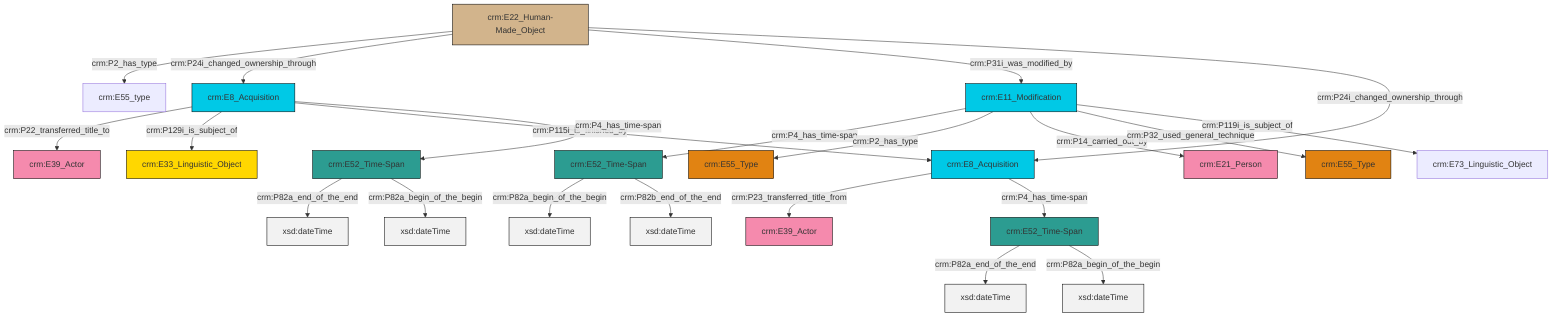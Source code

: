 graph TD
classDef Literal fill:#f2f2f2,stroke:#000000;
classDef CRM_Entity fill:#FFFFFF,stroke:#000000;
classDef Temporal_Entity fill:#00C9E6, stroke:#000000;
classDef Type fill:#E18312, stroke:#000000;
classDef Time-Span fill:#2C9C91, stroke:#000000;
classDef Appellation fill:#FFEB7F, stroke:#000000;
classDef Place fill:#008836, stroke:#000000;
classDef Persistent_Item fill:#B266B2, stroke:#000000;
classDef Conceptual_Object fill:#FFD700, stroke:#000000;
classDef Physical_Thing fill:#D2B48C, stroke:#000000;
classDef Actor fill:#f58aad, stroke:#000000;
classDef PC_Classes fill:#4ce600, stroke:#000000;
classDef Multi fill:#cccccc,stroke:#000000;

2["crm:E8_Acquisition"]:::Temporal_Entity -->|crm:P22_transferred_title_to| 3["crm:E39_Actor"]:::Actor
6["crm:E52_Time-Span"]:::Time-Span -->|crm:P82a_end_of_the_end| 7[xsd:dateTime]:::Literal
4["crm:E11_Modification"]:::Temporal_Entity -->|crm:P4_has_time-span| 0["crm:E52_Time-Span"]:::Time-Span
2["crm:E8_Acquisition"]:::Temporal_Entity -->|crm:P129i_is_subject_of| 10["crm:E33_Linguistic_Object"]:::Conceptual_Object
0["crm:E52_Time-Span"]:::Time-Span -->|crm:P82a_begin_of_the_begin| 14[xsd:dateTime]:::Literal
15["crm:E8_Acquisition"]:::Temporal_Entity -->|crm:P23_transferred_title_from| 16["crm:E39_Actor"]:::Actor
6["crm:E52_Time-Span"]:::Time-Span -->|crm:P82a_begin_of_the_begin| 19[xsd:dateTime]:::Literal
0["crm:E52_Time-Span"]:::Time-Span -->|crm:P82b_end_of_the_end| 20[xsd:dateTime]:::Literal
4["crm:E11_Modification"]:::Temporal_Entity -->|crm:P2_has_type| 17["crm:E55_Type"]:::Type
4["crm:E11_Modification"]:::Temporal_Entity -->|crm:P14_carried_out_by| 8["crm:E21_Person"]:::Actor
22["crm:E22_Human-Made_Object"]:::Physical_Thing -->|crm:P2_has_type| 23["crm:E55_type"]:::Default
25["crm:E52_Time-Span"]:::Time-Span -->|crm:P82a_end_of_the_end| 26[xsd:dateTime]:::Literal
22["crm:E22_Human-Made_Object"]:::Physical_Thing -->|crm:P24i_changed_ownership_through| 2["crm:E8_Acquisition"]:::Temporal_Entity
25["crm:E52_Time-Span"]:::Time-Span -->|crm:P82a_begin_of_the_begin| 29[xsd:dateTime]:::Literal
15["crm:E8_Acquisition"]:::Temporal_Entity -->|crm:P4_has_time-span| 25["crm:E52_Time-Span"]:::Time-Span
22["crm:E22_Human-Made_Object"]:::Physical_Thing -->|crm:P31i_was_modified_by| 4["crm:E11_Modification"]:::Temporal_Entity
2["crm:E8_Acquisition"]:::Temporal_Entity -->|crm:P115i_is_finished_by| 15["crm:E8_Acquisition"]:::Temporal_Entity
2["crm:E8_Acquisition"]:::Temporal_Entity -->|crm:P4_has_time-span| 6["crm:E52_Time-Span"]:::Time-Span
4["crm:E11_Modification"]:::Temporal_Entity -->|crm:P32_used_general_technique| 11["crm:E55_Type"]:::Type
4["crm:E11_Modification"]:::Temporal_Entity -->|crm:P119i_is_subject_of| 33["crm:E73_Linguistic_Object"]:::Default
22["crm:E22_Human-Made_Object"]:::Physical_Thing -->|crm:P24i_changed_ownership_through| 15["crm:E8_Acquisition"]:::Temporal_Entity